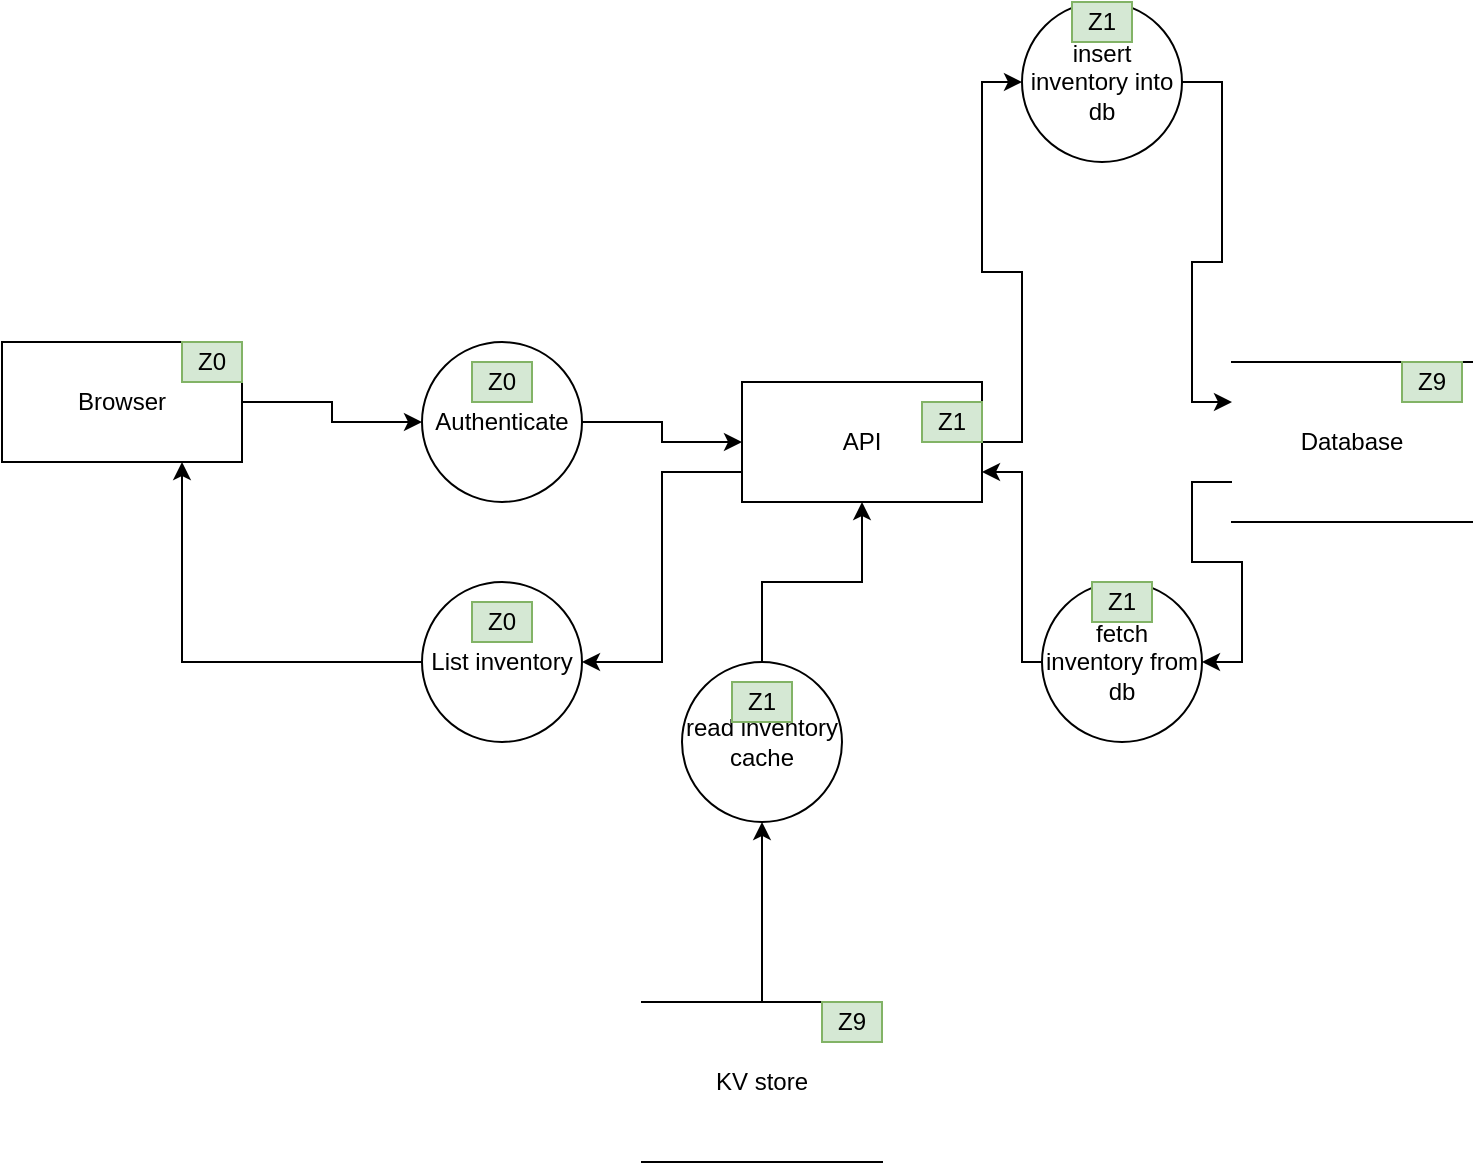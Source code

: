 <mxfile version="13.5.1" type="device"><diagram id="mxVGeZPcSN8p0jkKIV3h" name="Page-1"><mxGraphModel dx="910" dy="680" grid="1" gridSize="10" guides="1" tooltips="1" connect="1" arrows="1" fold="1" page="1" pageScale="1" pageWidth="850" pageHeight="1100" math="0" shadow="0"><root><mxCell id="0"/><mxCell id="1" parent="0"/><mxCell id="X9lThrXeacAWwsf6QYFT-6" style="edgeStyle=orthogonalEdgeStyle;rounded=0;orthogonalLoop=1;jettySize=auto;html=1;exitX=1;exitY=0.5;exitDx=0;exitDy=0;entryX=0;entryY=0.5;entryDx=0;entryDy=0;" parent="1" source="X9lThrXeacAWwsf6QYFT-1" target="X9lThrXeacAWwsf6QYFT-2" edge="1"><mxGeometry relative="1" as="geometry"/></mxCell><mxCell id="X9lThrXeacAWwsf6QYFT-1" value="Browser" style="rounded=0;whiteSpace=wrap;html=1;" parent="1" vertex="1"><mxGeometry x="100" y="250" width="120" height="60" as="geometry"/></mxCell><mxCell id="X9lThrXeacAWwsf6QYFT-7" style="edgeStyle=orthogonalEdgeStyle;rounded=0;orthogonalLoop=1;jettySize=auto;html=1;exitX=1;exitY=0.5;exitDx=0;exitDy=0;entryX=0;entryY=0.5;entryDx=0;entryDy=0;" parent="1" source="X9lThrXeacAWwsf6QYFT-2" target="X9lThrXeacAWwsf6QYFT-4" edge="1"><mxGeometry relative="1" as="geometry"/></mxCell><mxCell id="X9lThrXeacAWwsf6QYFT-2" value="Authenticate" style="ellipse;whiteSpace=wrap;html=1;aspect=fixed;" parent="1" vertex="1"><mxGeometry x="310" y="250" width="80" height="80" as="geometry"/></mxCell><mxCell id="X9lThrXeacAWwsf6QYFT-11" style="edgeStyle=orthogonalEdgeStyle;rounded=0;orthogonalLoop=1;jettySize=auto;html=1;exitX=0;exitY=0.75;exitDx=0;exitDy=0;entryX=1;entryY=0.5;entryDx=0;entryDy=0;" parent="1" source="X9lThrXeacAWwsf6QYFT-3" target="RZ1CnQDrGwNfRQLbt5ZH-14" edge="1"><mxGeometry relative="1" as="geometry"/></mxCell><mxCell id="X9lThrXeacAWwsf6QYFT-3" value="Database" style="shape=partialRectangle;whiteSpace=wrap;html=1;left=0;right=0;fillColor=none;" parent="1" vertex="1"><mxGeometry x="715" y="260" width="120" height="80" as="geometry"/></mxCell><mxCell id="X9lThrXeacAWwsf6QYFT-8" style="edgeStyle=orthogonalEdgeStyle;rounded=0;orthogonalLoop=1;jettySize=auto;html=1;exitX=1;exitY=0.5;exitDx=0;exitDy=0;entryX=0;entryY=0.5;entryDx=0;entryDy=0;" parent="1" source="X9lThrXeacAWwsf6QYFT-4" target="RZ1CnQDrGwNfRQLbt5ZH-16" edge="1"><mxGeometry relative="1" as="geometry"/></mxCell><mxCell id="X9lThrXeacAWwsf6QYFT-12" style="edgeStyle=orthogonalEdgeStyle;rounded=0;orthogonalLoop=1;jettySize=auto;html=1;exitX=0;exitY=0.75;exitDx=0;exitDy=0;entryX=1;entryY=0.5;entryDx=0;entryDy=0;" parent="1" source="X9lThrXeacAWwsf6QYFT-4" target="X9lThrXeacAWwsf6QYFT-5" edge="1"><mxGeometry relative="1" as="geometry"/></mxCell><mxCell id="X9lThrXeacAWwsf6QYFT-4" value="API" style="rounded=0;whiteSpace=wrap;html=1;" parent="1" vertex="1"><mxGeometry x="470" y="270" width="120" height="60" as="geometry"/></mxCell><mxCell id="X9lThrXeacAWwsf6QYFT-13" style="edgeStyle=orthogonalEdgeStyle;rounded=0;orthogonalLoop=1;jettySize=auto;html=1;exitX=0;exitY=0.5;exitDx=0;exitDy=0;entryX=0.75;entryY=1;entryDx=0;entryDy=0;" parent="1" source="X9lThrXeacAWwsf6QYFT-5" target="X9lThrXeacAWwsf6QYFT-1" edge="1"><mxGeometry relative="1" as="geometry"/></mxCell><mxCell id="X9lThrXeacAWwsf6QYFT-5" value="List inventory" style="ellipse;whiteSpace=wrap;html=1;aspect=fixed;" parent="1" vertex="1"><mxGeometry x="310" y="370" width="80" height="80" as="geometry"/></mxCell><mxCell id="X9lThrXeacAWwsf6QYFT-14" value="Z0" style="text;html=1;strokeColor=#82b366;fillColor=#d5e8d4;align=center;verticalAlign=middle;whiteSpace=wrap;overflow=hidden;" parent="1" vertex="1"><mxGeometry x="190" y="250" width="30" height="20" as="geometry"/></mxCell><mxCell id="X9lThrXeacAWwsf6QYFT-15" value="Z0" style="text;html=1;strokeColor=#82b366;fillColor=#d5e8d4;align=center;verticalAlign=middle;whiteSpace=wrap;overflow=hidden;" parent="1" vertex="1"><mxGeometry x="335" y="260" width="30" height="20" as="geometry"/></mxCell><mxCell id="X9lThrXeacAWwsf6QYFT-16" value="Z0" style="text;html=1;strokeColor=#82b366;fillColor=#d5e8d4;align=center;verticalAlign=middle;whiteSpace=wrap;overflow=hidden;" parent="1" vertex="1"><mxGeometry x="335" y="380" width="30" height="20" as="geometry"/></mxCell><mxCell id="X9lThrXeacAWwsf6QYFT-17" value="Z1" style="text;html=1;strokeColor=#82b366;fillColor=#d5e8d4;align=center;verticalAlign=middle;whiteSpace=wrap;overflow=hidden;" parent="1" vertex="1"><mxGeometry x="560" y="280" width="30" height="20" as="geometry"/></mxCell><mxCell id="X9lThrXeacAWwsf6QYFT-18" value="Z9" style="text;html=1;strokeColor=#82b366;fillColor=#d5e8d4;align=center;verticalAlign=middle;whiteSpace=wrap;overflow=hidden;" parent="1" vertex="1"><mxGeometry x="800" y="260" width="30" height="20" as="geometry"/></mxCell><mxCell id="RZ1CnQDrGwNfRQLbt5ZH-10" style="edgeStyle=orthogonalEdgeStyle;rounded=0;orthogonalLoop=1;jettySize=auto;html=1;exitX=0.5;exitY=0;exitDx=0;exitDy=0;" edge="1" parent="1" source="RZ1CnQDrGwNfRQLbt5ZH-7" target="X9lThrXeacAWwsf6QYFT-4"><mxGeometry relative="1" as="geometry"/></mxCell><mxCell id="RZ1CnQDrGwNfRQLbt5ZH-7" value="read inventory cache" style="ellipse;whiteSpace=wrap;html=1;aspect=fixed;" vertex="1" parent="1"><mxGeometry x="440" y="410" width="80" height="80" as="geometry"/></mxCell><mxCell id="RZ1CnQDrGwNfRQLbt5ZH-9" style="edgeStyle=orthogonalEdgeStyle;rounded=0;orthogonalLoop=1;jettySize=auto;html=1;exitX=0.5;exitY=0;exitDx=0;exitDy=0;entryX=0.5;entryY=1;entryDx=0;entryDy=0;" edge="1" parent="1" source="RZ1CnQDrGwNfRQLbt5ZH-8" target="RZ1CnQDrGwNfRQLbt5ZH-7"><mxGeometry relative="1" as="geometry"/></mxCell><mxCell id="RZ1CnQDrGwNfRQLbt5ZH-8" value="KV store" style="shape=partialRectangle;whiteSpace=wrap;html=1;left=0;right=0;fillColor=none;" vertex="1" parent="1"><mxGeometry x="420" y="580" width="120" height="80" as="geometry"/></mxCell><mxCell id="RZ1CnQDrGwNfRQLbt5ZH-11" value="Z9" style="text;html=1;strokeColor=#82b366;fillColor=#d5e8d4;align=center;verticalAlign=middle;whiteSpace=wrap;overflow=hidden;" vertex="1" parent="1"><mxGeometry x="510" y="580" width="30" height="20" as="geometry"/></mxCell><mxCell id="RZ1CnQDrGwNfRQLbt5ZH-12" value="Z1" style="text;html=1;strokeColor=#82b366;fillColor=#d5e8d4;align=center;verticalAlign=middle;whiteSpace=wrap;overflow=hidden;" vertex="1" parent="1"><mxGeometry x="465" y="420" width="30" height="20" as="geometry"/></mxCell><mxCell id="RZ1CnQDrGwNfRQLbt5ZH-15" style="edgeStyle=orthogonalEdgeStyle;rounded=0;orthogonalLoop=1;jettySize=auto;html=1;exitX=0;exitY=0.5;exitDx=0;exitDy=0;entryX=1;entryY=0.75;entryDx=0;entryDy=0;" edge="1" parent="1" source="RZ1CnQDrGwNfRQLbt5ZH-14" target="X9lThrXeacAWwsf6QYFT-4"><mxGeometry relative="1" as="geometry"><Array as="points"><mxPoint x="610" y="315"/></Array></mxGeometry></mxCell><mxCell id="RZ1CnQDrGwNfRQLbt5ZH-14" value="fetch inventory from db" style="ellipse;whiteSpace=wrap;html=1;aspect=fixed;" vertex="1" parent="1"><mxGeometry x="620" y="370" width="80" height="80" as="geometry"/></mxCell><mxCell id="RZ1CnQDrGwNfRQLbt5ZH-17" style="edgeStyle=orthogonalEdgeStyle;rounded=0;orthogonalLoop=1;jettySize=auto;html=1;exitX=1;exitY=0.5;exitDx=0;exitDy=0;entryX=0;entryY=0.25;entryDx=0;entryDy=0;" edge="1" parent="1" source="RZ1CnQDrGwNfRQLbt5ZH-16" target="X9lThrXeacAWwsf6QYFT-3"><mxGeometry relative="1" as="geometry"/></mxCell><mxCell id="RZ1CnQDrGwNfRQLbt5ZH-16" value="insert inventory into db" style="ellipse;whiteSpace=wrap;html=1;aspect=fixed;" vertex="1" parent="1"><mxGeometry x="610" y="80" width="80" height="80" as="geometry"/></mxCell><mxCell id="RZ1CnQDrGwNfRQLbt5ZH-18" value="Z1" style="text;html=1;strokeColor=#82b366;fillColor=#d5e8d4;align=center;verticalAlign=middle;whiteSpace=wrap;overflow=hidden;" vertex="1" parent="1"><mxGeometry x="635" y="80" width="30" height="20" as="geometry"/></mxCell><mxCell id="RZ1CnQDrGwNfRQLbt5ZH-19" value="Z1" style="text;html=1;strokeColor=#82b366;fillColor=#d5e8d4;align=center;verticalAlign=middle;whiteSpace=wrap;overflow=hidden;" vertex="1" parent="1"><mxGeometry x="645" y="370" width="30" height="20" as="geometry"/></mxCell></root></mxGraphModel></diagram></mxfile>